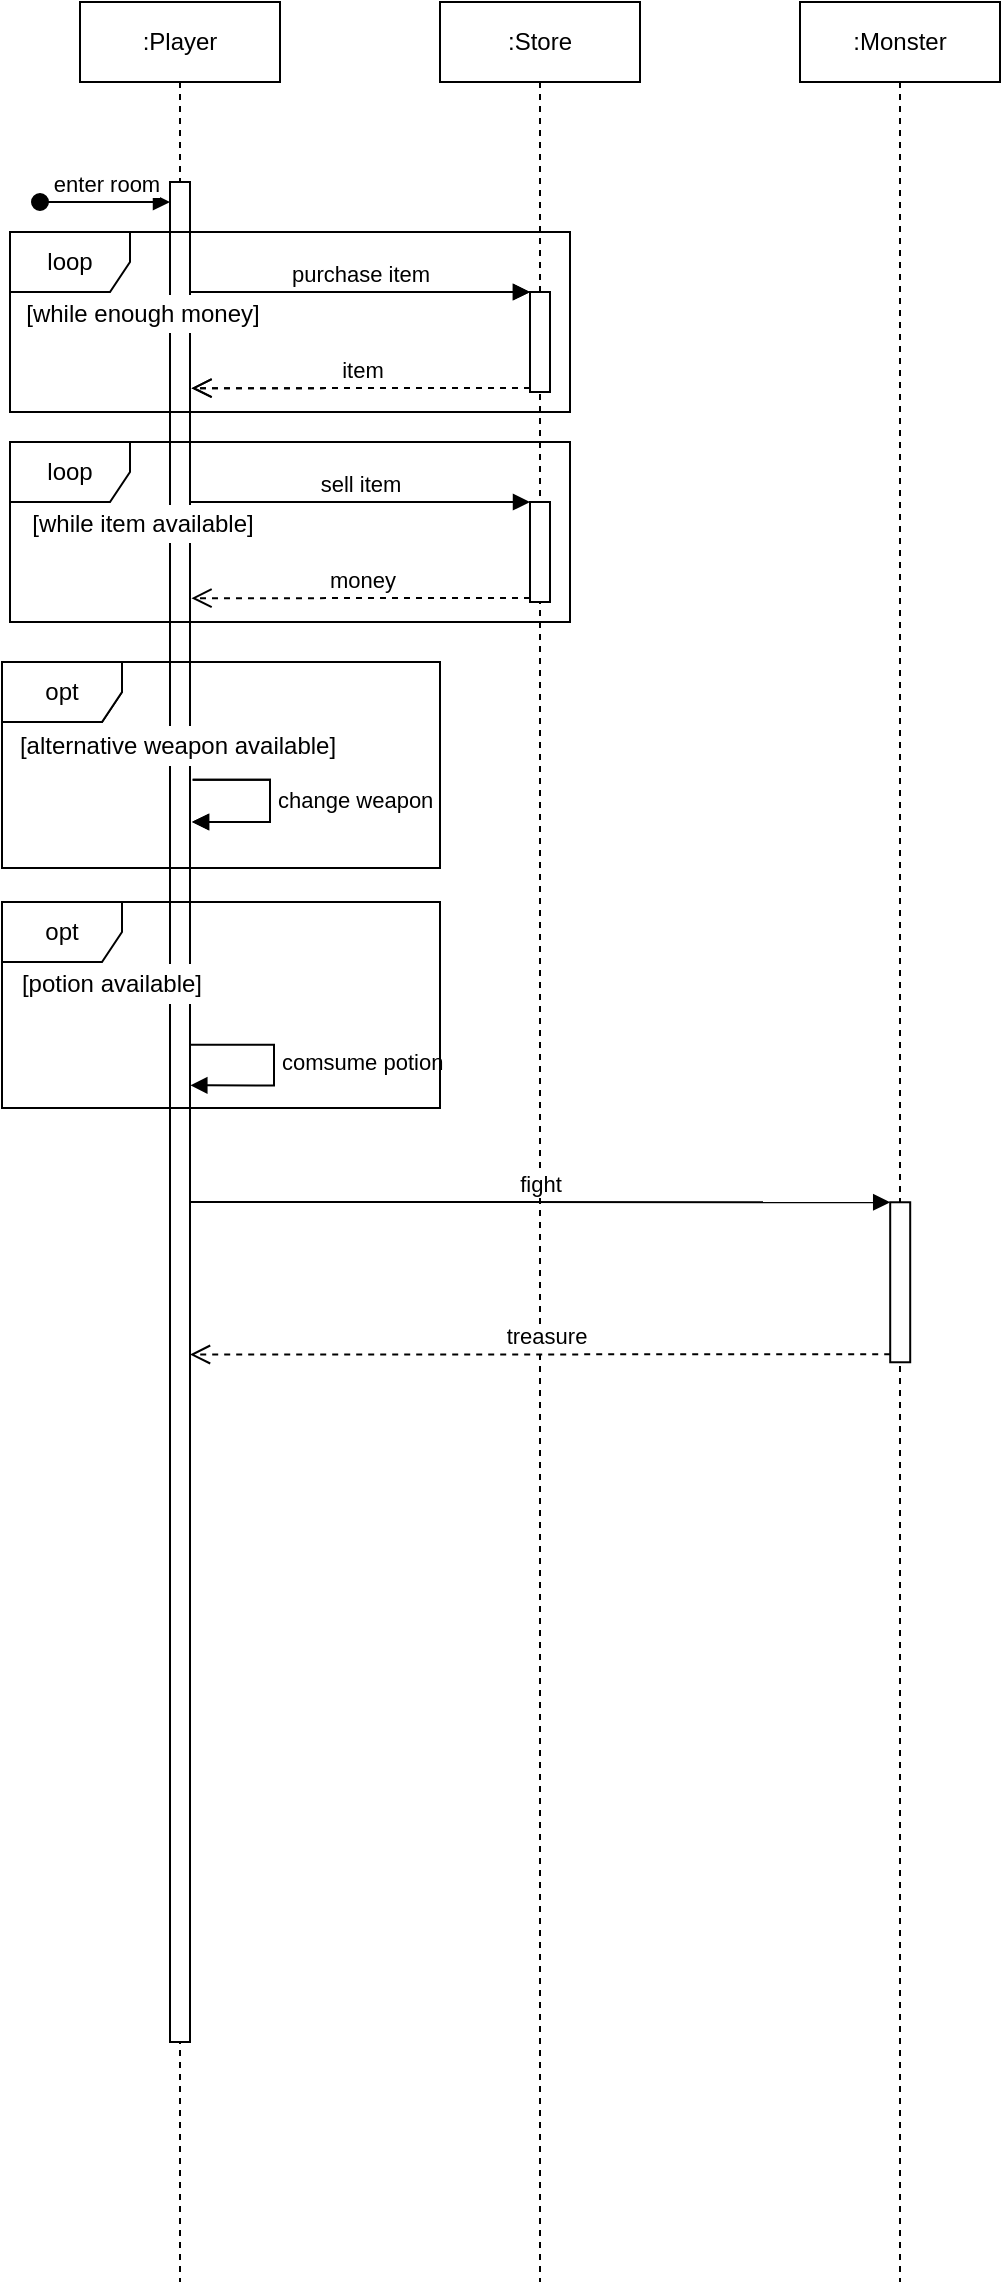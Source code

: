 <mxfile version="14.4.3"><diagram id="byu1stR2KS6hrMM0TohF" name="Page-1"><mxGraphModel dx="1185" dy="693" grid="1" gridSize="10" guides="1" tooltips="1" connect="1" arrows="1" fold="1" page="1" pageScale="1" pageWidth="850" pageHeight="1100" math="0" shadow="0"><root><mxCell id="0"/><mxCell id="1" parent="0"/><mxCell id="TkLlEuCI1bLyCvChMy64-10" value=":Player" style="shape=umlLifeline;perimeter=lifelinePerimeter;whiteSpace=wrap;html=1;container=1;collapsible=0;recursiveResize=0;outlineConnect=0;" vertex="1" parent="1"><mxGeometry x="180" y="260" width="100" height="300" as="geometry"/></mxCell><mxCell id="TkLlEuCI1bLyCvChMy64-11" value=":Player" style="shape=umlLifeline;perimeter=lifelinePerimeter;whiteSpace=wrap;html=1;container=1;collapsible=0;recursiveResize=0;outlineConnect=0;" vertex="1" parent="1"><mxGeometry x="180" y="260" width="100" height="1140" as="geometry"/></mxCell><mxCell id="TkLlEuCI1bLyCvChMy64-15" value="" style="html=1;points=[];perimeter=orthogonalPerimeter;" vertex="1" parent="TkLlEuCI1bLyCvChMy64-11"><mxGeometry x="45" y="90" width="10" height="930" as="geometry"/></mxCell><mxCell id="TkLlEuCI1bLyCvChMy64-16" value="enter room" style="html=1;verticalAlign=bottom;startArrow=oval;endArrow=block;startSize=8;" edge="1" parent="TkLlEuCI1bLyCvChMy64-11"><mxGeometry relative="1" as="geometry"><mxPoint x="-20" y="100" as="sourcePoint"/><mxPoint x="45" y="100" as="targetPoint"/></mxGeometry></mxCell><mxCell id="TkLlEuCI1bLyCvChMy64-28" value="change weapon" style="edgeStyle=orthogonalEdgeStyle;html=1;align=left;spacingLeft=2;endArrow=block;rounded=0;exitX=1.133;exitY=0.442;exitDx=0;exitDy=0;exitPerimeter=0;" edge="1" parent="TkLlEuCI1bLyCvChMy64-11"><mxGeometry x="-0.01" relative="1" as="geometry"><mxPoint x="56.33" y="388.9" as="sourcePoint"/><Array as="points"><mxPoint x="95" y="389"/><mxPoint x="95" y="410"/></Array><mxPoint x="56" y="410" as="targetPoint"/><mxPoint as="offset"/></mxGeometry></mxCell><mxCell id="TkLlEuCI1bLyCvChMy64-32" value="&lt;div&gt;comsume potion&lt;/div&gt;" style="edgeStyle=orthogonalEdgeStyle;html=1;align=left;spacingLeft=2;endArrow=block;rounded=0;exitX=0.99;exitY=0.692;exitDx=0;exitDy=0;exitPerimeter=0;entryX=1.017;entryY=0.737;entryDx=0;entryDy=0;entryPerimeter=0;" edge="1" parent="TkLlEuCI1bLyCvChMy64-11"><mxGeometry x="-0.027" relative="1" as="geometry"><mxPoint x="54.9" y="521.4" as="sourcePoint"/><Array as="points"><mxPoint x="97" y="521"/><mxPoint x="97" y="542"/></Array><mxPoint x="55.17" y="541.65" as="targetPoint"/><mxPoint as="offset"/></mxGeometry></mxCell><mxCell id="TkLlEuCI1bLyCvChMy64-12" value=":Monster" style="shape=umlLifeline;perimeter=lifelinePerimeter;whiteSpace=wrap;html=1;container=1;collapsible=0;recursiveResize=0;outlineConnect=0;" vertex="1" parent="1"><mxGeometry x="360" y="260" width="100" height="300" as="geometry"/></mxCell><mxCell id="TkLlEuCI1bLyCvChMy64-13" value=":Store" style="shape=umlLifeline;perimeter=lifelinePerimeter;whiteSpace=wrap;html=1;container=1;collapsible=0;recursiveResize=0;outlineConnect=0;" vertex="1" parent="1"><mxGeometry x="360" y="260" width="100" height="1140" as="geometry"/></mxCell><mxCell id="TkLlEuCI1bLyCvChMy64-17" value="" style="html=1;points=[];perimeter=orthogonalPerimeter;" vertex="1" parent="TkLlEuCI1bLyCvChMy64-13"><mxGeometry x="45" y="145" width="10" height="50" as="geometry"/></mxCell><mxCell id="TkLlEuCI1bLyCvChMy64-14" value=":Monster" style="shape=umlLifeline;perimeter=lifelinePerimeter;whiteSpace=wrap;html=1;container=1;collapsible=0;recursiveResize=0;outlineConnect=0;" vertex="1" parent="1"><mxGeometry x="540" y="260" width="100" height="1140" as="geometry"/></mxCell><mxCell id="TkLlEuCI1bLyCvChMy64-53" value="" style="html=1;points=[];perimeter=orthogonalPerimeter;fillColor=#ffffff;" vertex="1" parent="TkLlEuCI1bLyCvChMy64-14"><mxGeometry x="45.1" y="600.13" width="10" height="80" as="geometry"/></mxCell><mxCell id="TkLlEuCI1bLyCvChMy64-54" value="fight" style="html=1;verticalAlign=bottom;endArrow=block;entryX=0;entryY=0;exitX=1.038;exitY=0.559;exitDx=0;exitDy=0;exitPerimeter=0;" edge="1" target="TkLlEuCI1bLyCvChMy64-53" parent="TkLlEuCI1bLyCvChMy64-14"><mxGeometry relative="1" as="geometry"><mxPoint x="-304.52" y="600.0" as="sourcePoint"/></mxGeometry></mxCell><mxCell id="TkLlEuCI1bLyCvChMy64-55" value="treasure" style="html=1;verticalAlign=bottom;endArrow=open;dashed=1;endSize=8;exitX=0;exitY=0.95;entryX=0.99;entryY=0.641;entryDx=0;entryDy=0;entryPerimeter=0;" edge="1" source="TkLlEuCI1bLyCvChMy64-53" parent="TkLlEuCI1bLyCvChMy64-14"><mxGeometry x="-0.017" relative="1" as="geometry"><mxPoint x="-305" y="676.26" as="targetPoint"/><mxPoint as="offset"/></mxGeometry></mxCell><mxCell id="TkLlEuCI1bLyCvChMy64-18" value="purchase item" style="html=1;verticalAlign=bottom;endArrow=block;entryX=0;entryY=0;exitX=1.028;exitY=0.111;exitDx=0;exitDy=0;exitPerimeter=0;" edge="1" target="TkLlEuCI1bLyCvChMy64-17" parent="1"><mxGeometry relative="1" as="geometry"><mxPoint x="235.28" y="404.95" as="sourcePoint"/></mxGeometry></mxCell><mxCell id="TkLlEuCI1bLyCvChMy64-19" value="item" style="html=1;verticalAlign=bottom;endArrow=open;dashed=1;endSize=8;entryX=1.074;entryY=0.218;entryDx=0;entryDy=0;entryPerimeter=0;" edge="1" parent="1"><mxGeometry relative="1" as="geometry"><mxPoint x="235.74" y="453.1" as="targetPoint"/><mxPoint x="405" y="453" as="sourcePoint"/><mxPoint as="offset"/></mxGeometry></mxCell><mxCell id="TkLlEuCI1bLyCvChMy64-20" value="loop" style="shape=umlFrame;whiteSpace=wrap;html=1;" vertex="1" parent="1"><mxGeometry x="145" y="375" width="280" height="90" as="geometry"/></mxCell><mxCell id="TkLlEuCI1bLyCvChMy64-21" value="[while enough money]" style="text;html=1;align=center;verticalAlign=middle;whiteSpace=wrap;rounded=0;fillColor=#ffffff;" vertex="1" parent="1"><mxGeometry x="146" y="406.5" width="131" height="19" as="geometry"/></mxCell><mxCell id="TkLlEuCI1bLyCvChMy64-25" value="opt" style="shape=umlFrame;whiteSpace=wrap;html=1;fillColor=#ffffff;" vertex="1" parent="1"><mxGeometry x="141" y="590" width="219" height="103" as="geometry"/></mxCell><mxCell id="TkLlEuCI1bLyCvChMy64-26" value="[potion available]" style="text;html=1;strokeColor=none;align=center;verticalAlign=middle;whiteSpace=wrap;rounded=0;fillColor=#ffffff;" vertex="1" parent="1"><mxGeometry x="146" y="741" width="100" height="20" as="geometry"/></mxCell><mxCell id="TkLlEuCI1bLyCvChMy64-29" value="change weapon" style="edgeStyle=orthogonalEdgeStyle;html=1;align=left;spacingLeft=2;endArrow=block;rounded=0;exitX=1.133;exitY=0.442;exitDx=0;exitDy=0;exitPerimeter=0;" edge="1" parent="1"><mxGeometry x="-0.01" relative="1" as="geometry"><mxPoint x="236.33" y="648.9" as="sourcePoint"/><Array as="points"><mxPoint x="275" y="649"/><mxPoint x="275" y="670"/></Array><mxPoint x="236" y="670" as="targetPoint"/><mxPoint as="offset"/></mxGeometry></mxCell><mxCell id="TkLlEuCI1bLyCvChMy64-30" value="opt" style="shape=umlFrame;whiteSpace=wrap;html=1;fillColor=#ffffff;" vertex="1" parent="1"><mxGeometry x="141" y="590" width="219" height="103" as="geometry"/></mxCell><mxCell id="TkLlEuCI1bLyCvChMy64-31" value="[alternative weapon available]" style="text;html=1;strokeColor=none;align=center;verticalAlign=middle;whiteSpace=wrap;rounded=0;fillColor=#ffffff;" vertex="1" parent="1"><mxGeometry x="144" y="622" width="170" height="20" as="geometry"/></mxCell><mxCell id="TkLlEuCI1bLyCvChMy64-33" value="opt" style="shape=umlFrame;whiteSpace=wrap;html=1;fillColor=#ffffff;" vertex="1" parent="1"><mxGeometry x="141" y="710" width="219" height="103" as="geometry"/></mxCell><mxCell id="TkLlEuCI1bLyCvChMy64-35" value="" style="html=1;points=[];perimeter=orthogonalPerimeter;" vertex="1" parent="1"><mxGeometry x="405" y="405" width="10" height="50" as="geometry"/></mxCell><mxCell id="TkLlEuCI1bLyCvChMy64-36" value="purchase item" style="html=1;verticalAlign=bottom;endArrow=block;entryX=0;entryY=0;exitX=1.028;exitY=0.111;exitDx=0;exitDy=0;exitPerimeter=0;" edge="1" parent="1" target="TkLlEuCI1bLyCvChMy64-35"><mxGeometry relative="1" as="geometry"><mxPoint x="235.28" y="404.95" as="sourcePoint"/></mxGeometry></mxCell><mxCell id="TkLlEuCI1bLyCvChMy64-37" value="item" style="html=1;verticalAlign=bottom;endArrow=open;dashed=1;endSize=8;entryX=1.074;entryY=0.218;entryDx=0;entryDy=0;entryPerimeter=0;" edge="1" parent="1"><mxGeometry relative="1" as="geometry"><mxPoint x="235.74" y="453.1" as="targetPoint"/><mxPoint x="405" y="453" as="sourcePoint"/><mxPoint as="offset"/></mxGeometry></mxCell><mxCell id="TkLlEuCI1bLyCvChMy64-39" value="[while enough money]" style="text;html=1;align=center;verticalAlign=middle;whiteSpace=wrap;rounded=0;fillColor=#ffffff;" vertex="1" parent="1"><mxGeometry x="146" y="406.5" width="131" height="19" as="geometry"/></mxCell><mxCell id="TkLlEuCI1bLyCvChMy64-40" value="" style="html=1;points=[];perimeter=orthogonalPerimeter;" vertex="1" parent="1"><mxGeometry x="405" y="510" width="10" height="50" as="geometry"/></mxCell><mxCell id="TkLlEuCI1bLyCvChMy64-41" value="sell item" style="html=1;verticalAlign=bottom;endArrow=block;entryX=0;entryY=0;exitX=1.028;exitY=0.111;exitDx=0;exitDy=0;exitPerimeter=0;" edge="1" parent="1" target="TkLlEuCI1bLyCvChMy64-40"><mxGeometry relative="1" as="geometry"><mxPoint x="235.28" y="509.95" as="sourcePoint"/></mxGeometry></mxCell><mxCell id="TkLlEuCI1bLyCvChMy64-42" value="money" style="html=1;verticalAlign=bottom;endArrow=open;dashed=1;endSize=8;entryX=1.074;entryY=0.218;entryDx=0;entryDy=0;entryPerimeter=0;" edge="1" parent="1"><mxGeometry relative="1" as="geometry"><mxPoint x="235.74" y="558.1" as="targetPoint"/><mxPoint x="405" y="558" as="sourcePoint"/><mxPoint as="offset"/></mxGeometry></mxCell><mxCell id="TkLlEuCI1bLyCvChMy64-43" value="loop" style="shape=umlFrame;whiteSpace=wrap;html=1;" vertex="1" parent="1"><mxGeometry x="145" y="480" width="280" height="90" as="geometry"/></mxCell><mxCell id="TkLlEuCI1bLyCvChMy64-44" value="[while item available]" style="text;html=1;align=center;verticalAlign=middle;whiteSpace=wrap;rounded=0;fillColor=#ffffff;" vertex="1" parent="1"><mxGeometry x="146" y="511.5" width="131" height="19" as="geometry"/></mxCell></root></mxGraphModel></diagram></mxfile>